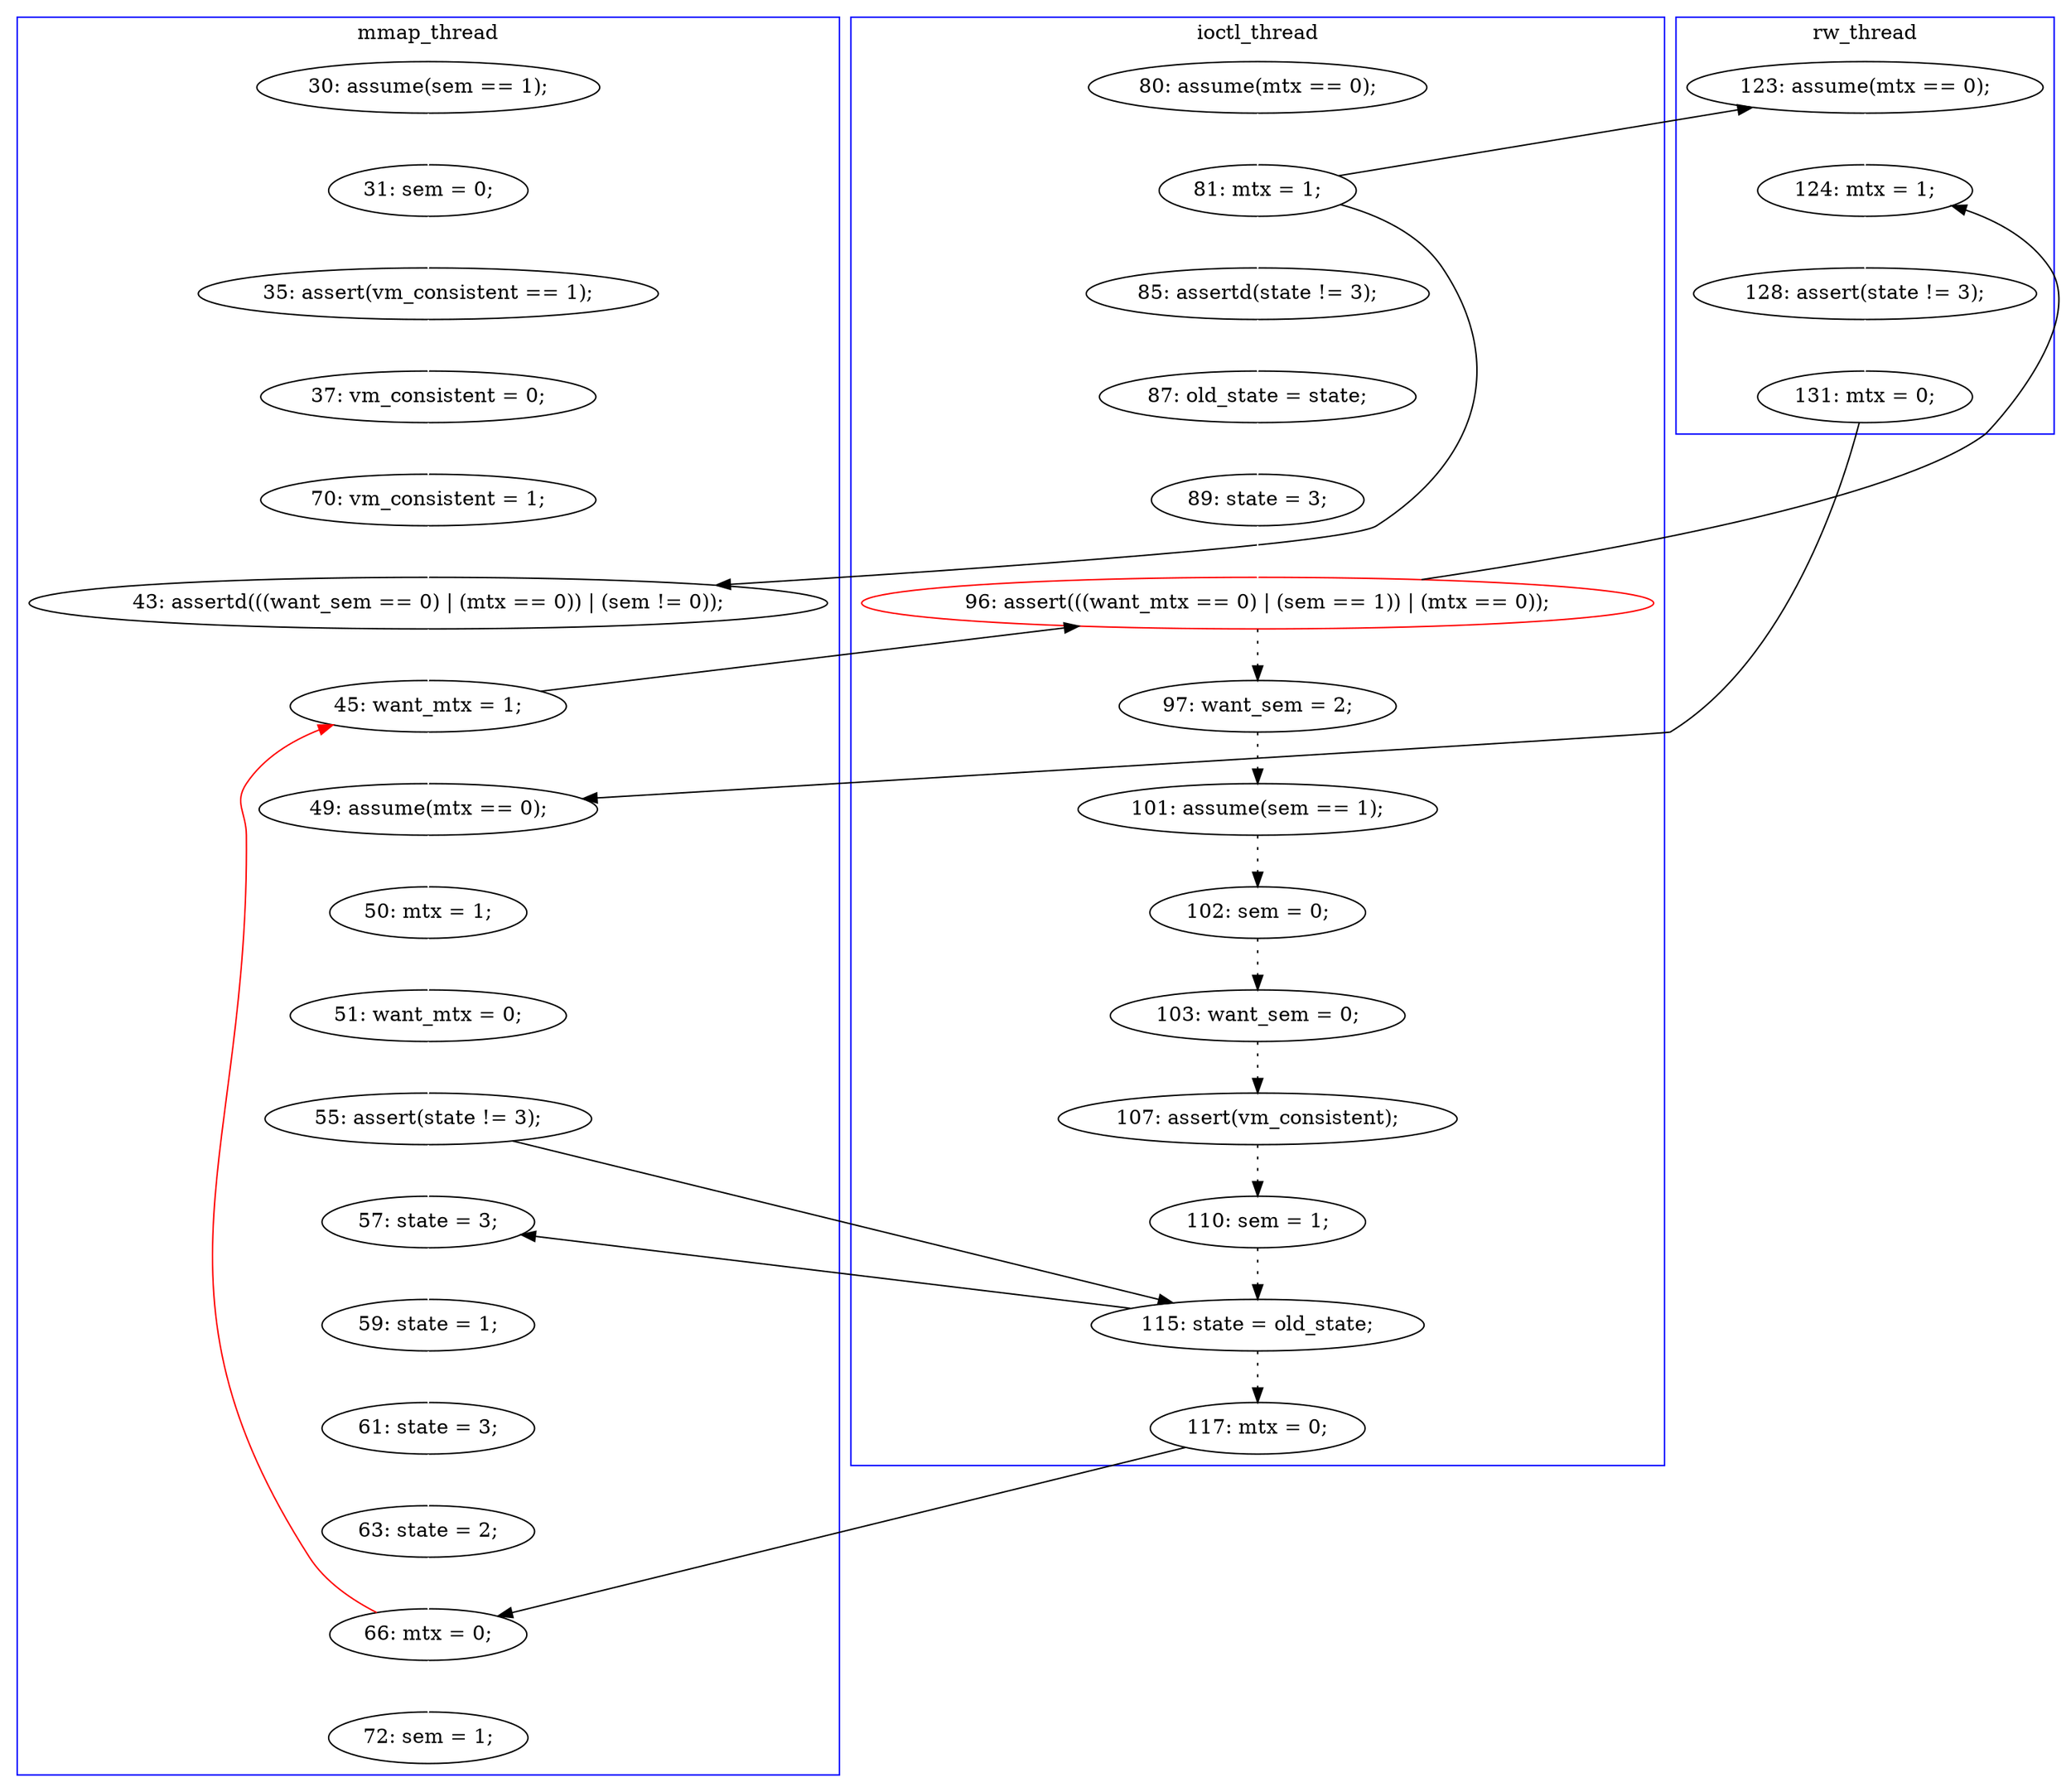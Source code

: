 digraph Counterexample {
	26 -> 36 [color = black, style = dotted]
	26 -> 29 [color = black, style = solid, constraint = false]
	17 -> 18 [color = white, style = solid]
	19 -> 20 [color = white, style = solid]
	51 -> 53 [color = white, style = solid]
	24 -> 26 [color = white, style = solid]
	36 -> 39 [color = black, style = dotted]
	44 -> 47 [color = black, style = solid, constraint = false]
	44 -> 45 [color = black, style = dotted]
	21 -> 32 [color = white, style = solid]
	29 -> 30 [color = white, style = solid]
	13 -> 14 [color = white, style = solid]
	18 -> 22 [color = white, style = solid]
	18 -> 28 [color = black, style = solid, constraint = false]
	30 -> 31 [color = white, style = solid]
	12 -> 13 [color = white, style = solid]
	20 -> 21 [color = white, style = solid]
	21 -> 26 [color = black, style = solid, constraint = false]
	16 -> 19 [color = white, style = solid]
	50 -> 51 [color = white, style = solid]
	41 -> 42 [color = black, style = dotted]
	14 -> 16 [color = white, style = solid]
	28 -> 29 [color = white, style = solid]
	22 -> 23 [color = white, style = solid]
	34 -> 38 [color = white, style = solid]
	51 -> 21 [color = red, style = solid, constraint = false]
	32 -> 33 [color = white, style = solid]
	42 -> 43 [color = black, style = dotted]
	23 -> 24 [color = white, style = solid]
	47 -> 48 [color = white, style = solid]
	18 -> 20 [color = black, style = solid, constraint = false]
	43 -> 44 [color = black, style = dotted]
	48 -> 49 [color = white, style = solid]
	40 -> 41 [color = black, style = dotted]
	45 -> 51 [color = black, style = solid, constraint = false]
	38 -> 47 [color = white, style = solid]
	33 -> 34 [color = white, style = solid]
	38 -> 44 [color = black, style = solid, constraint = false]
	49 -> 50 [color = white, style = solid]
	31 -> 32 [color = black, style = solid, constraint = false]
	39 -> 40 [color = black, style = dotted]
	subgraph cluster2 {
		label = ioctl_thread
		color = blue
		36  [label = "97: want_sem = 2;"]
		41  [label = "103: want_sem = 0;"]
		17  [label = "80: assume(mtx == 0);"]
		44  [label = "115: state = old_state;"]
		26  [label = "96: assert(((want_mtx == 0) | (sem == 1)) | (mtx == 0));", color = red]
		43  [label = "110: sem = 1;"]
		45  [label = "117: mtx = 0;"]
		24  [label = "89: state = 3;"]
		40  [label = "102: sem = 0;"]
		42  [label = "107: assert(vm_consistent);"]
		39  [label = "101: assume(sem == 1);"]
		23  [label = "87: old_state = state;"]
		18  [label = "81: mtx = 1;"]
		22  [label = "85: assertd(state != 3);"]
	}
	subgraph cluster1 {
		label = mmap_thread
		color = blue
		21  [label = "45: want_mtx = 1;"]
		38  [label = "55: assert(state != 3);"]
		19  [label = "70: vm_consistent = 1;"]
		14  [label = "35: assert(vm_consistent == 1);"]
		32  [label = "49: assume(mtx == 0);"]
		47  [label = "57: state = 3;"]
		51  [label = "66: mtx = 0;"]
		12  [label = "30: assume(sem == 1);"]
		20  [label = "43: assertd(((want_sem == 0) | (mtx == 0)) | (sem != 0));"]
		34  [label = "51: want_mtx = 0;"]
		16  [label = "37: vm_consistent = 0;"]
		49  [label = "61: state = 3;"]
		13  [label = "31: sem = 0;"]
		33  [label = "50: mtx = 1;"]
		50  [label = "63: state = 2;"]
		53  [label = "72: sem = 1;"]
		48  [label = "59: state = 1;"]
	}
	subgraph cluster3 {
		label = rw_thread
		color = blue
		29  [label = "124: mtx = 1;"]
		28  [label = "123: assume(mtx == 0);"]
		30  [label = "128: assert(state != 3);"]
		31  [label = "131: mtx = 0;"]
	}
}